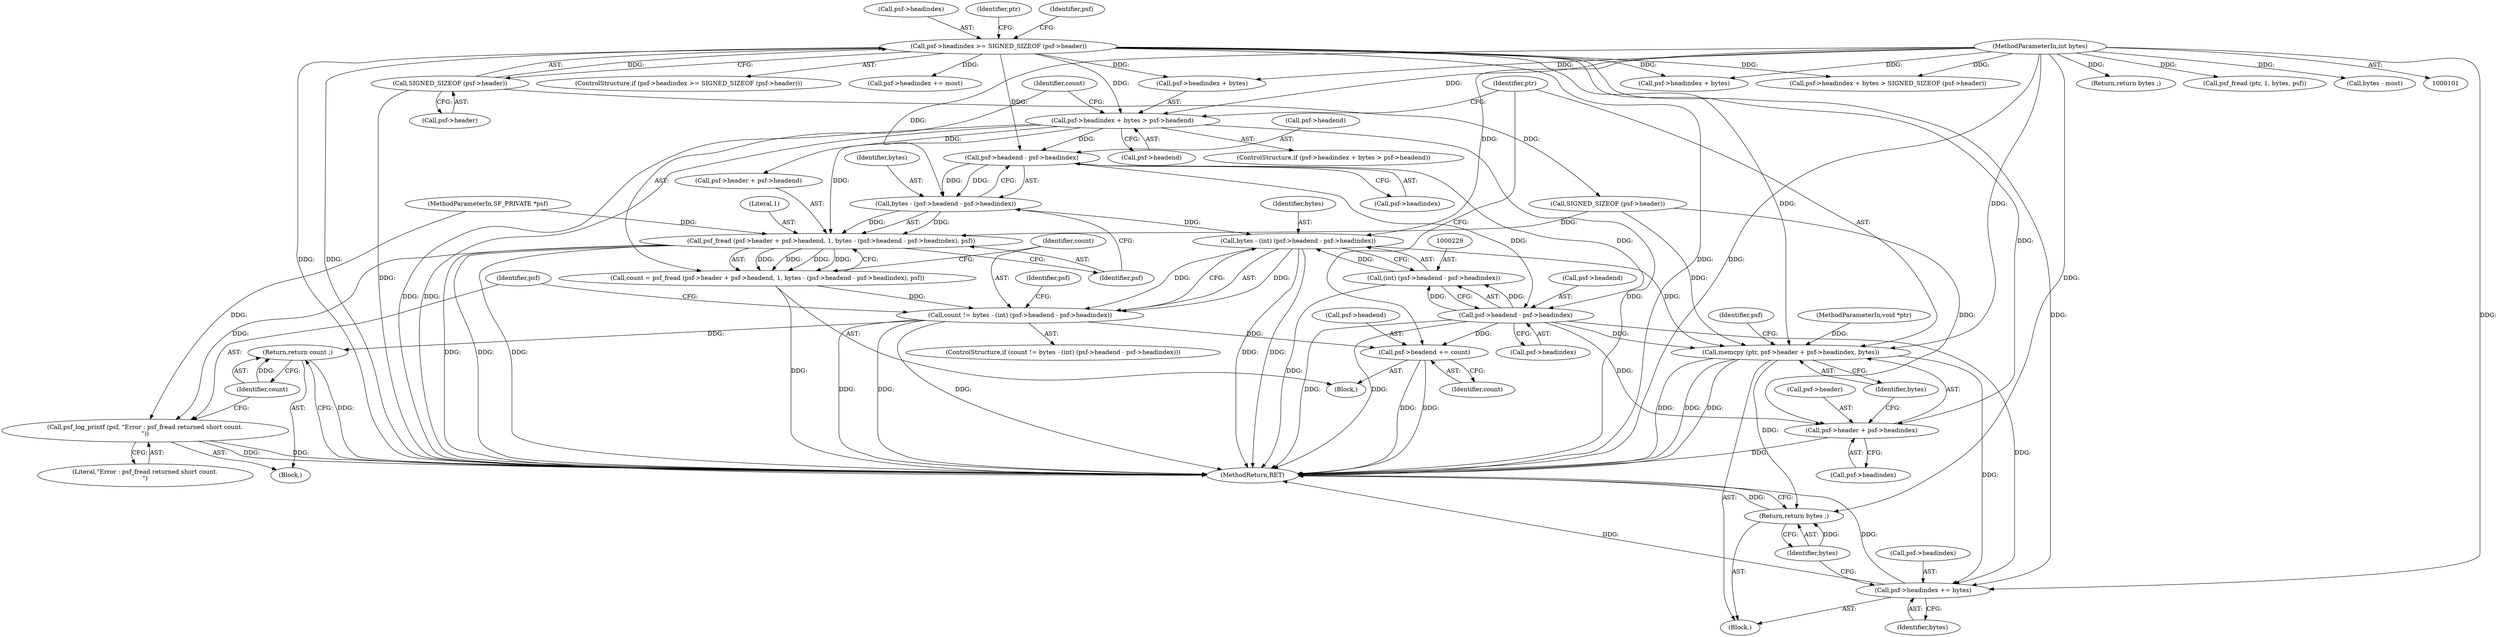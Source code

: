 digraph "1_libsndfile_708e996c87c5fae77b104ccfeb8f6db784c32074_13@pointer" {
"1000215" [label="(Call,psf->headend - psf->headindex)"];
"1000192" [label="(Call,psf->headindex + bytes > psf->headend)"];
"1000111" [label="(Call,psf->headindex >= SIGNED_SIZEOF (psf->header))"];
"1000115" [label="(Call,SIGNED_SIZEOF (psf->header))"];
"1000104" [label="(MethodParameterIn,int bytes)"];
"1000213" [label="(Call,bytes - (psf->headend - psf->headindex))"];
"1000204" [label="(Call,psf_fread (psf->header + psf->headend, 1, bytes - (psf->headend - psf->headindex), psf))"];
"1000202" [label="(Call,count = psf_fread (psf->header + psf->headend, 1, bytes - (psf->headend - psf->headindex), psf))"];
"1000224" [label="(Call,count != bytes - (int) (psf->headend - psf->headindex))"];
"1000241" [label="(Return,return count ;)"];
"1000243" [label="(Call,psf->headend += count)"];
"1000238" [label="(Call,psf_log_printf (psf, \"Error : psf_fread returned short count.\n\"))"];
"1000226" [label="(Call,bytes - (int) (psf->headend - psf->headindex))"];
"1000248" [label="(Call,memcpy (ptr, psf->header + psf->headindex, bytes))"];
"1000258" [label="(Call,psf->headindex += bytes)"];
"1000263" [label="(Return,return bytes ;)"];
"1000230" [label="(Call,psf->headend - psf->headindex)"];
"1000228" [label="(Call,(int) (psf->headend - psf->headindex))"];
"1000250" [label="(Call,psf->header + psf->headindex)"];
"1000205" [label="(Call,psf->header + psf->headend)"];
"1000201" [label="(Block,)"];
"1000189" [label="(Return,return bytes ;)"];
"1000260" [label="(Identifier,psf)"];
"1000228" [label="(Call,(int) (psf->headend - psf->headindex))"];
"1000227" [label="(Identifier,bytes)"];
"1000254" [label="(Call,psf->headindex)"];
"1000234" [label="(Call,psf->headindex)"];
"1000245" [label="(Identifier,psf)"];
"1000193" [label="(Call,psf->headindex + bytes)"];
"1000110" [label="(ControlStructure,if (psf->headindex >= SIGNED_SIZEOF (psf->header)))"];
"1000112" [label="(Call,psf->headindex)"];
"1000249" [label="(Identifier,ptr)"];
"1000203" [label="(Identifier,count)"];
"1000216" [label="(Call,psf->headend)"];
"1000224" [label="(Call,count != bytes - (int) (psf->headend - psf->headindex))"];
"1000226" [label="(Call,bytes - (int) (psf->headend - psf->headindex))"];
"1000120" [label="(Call,psf_fread (ptr, 1, bytes, psf))"];
"1000225" [label="(Identifier,count)"];
"1000237" [label="(Block,)"];
"1000192" [label="(Call,psf->headindex + bytes > psf->headend)"];
"1000202" [label="(Call,count = psf_fread (psf->header + psf->headend, 1, bytes - (psf->headend - psf->headindex), psf))"];
"1000239" [label="(Identifier,psf)"];
"1000241" [label="(Return,return count ;)"];
"1000257" [label="(Identifier,bytes)"];
"1000265" [label="(MethodReturn,RET)"];
"1000259" [label="(Call,psf->headindex)"];
"1000213" [label="(Call,bytes - (psf->headend - psf->headindex))"];
"1000219" [label="(Call,psf->headindex)"];
"1000240" [label="(Literal,\"Error : psf_fread returned short count.\n\")"];
"1000262" [label="(Identifier,bytes)"];
"1000244" [label="(Call,psf->headend)"];
"1000104" [label="(MethodParameterIn,int bytes)"];
"1000243" [label="(Call,psf->headend += count)"];
"1000204" [label="(Call,psf_fread (psf->header + psf->headend, 1, bytes - (psf->headend - psf->headindex), psf))"];
"1000242" [label="(Identifier,count)"];
"1000250" [label="(Call,psf->header + psf->headindex)"];
"1000248" [label="(Call,memcpy (ptr, psf->header + psf->headindex, bytes))"];
"1000116" [label="(Call,psf->header)"];
"1000264" [label="(Identifier,bytes)"];
"1000173" [label="(Call,psf->headindex += most)"];
"1000258" [label="(Call,psf->headindex += bytes)"];
"1000127" [label="(Call,psf->headindex + bytes)"];
"1000132" [label="(Call,SIGNED_SIZEOF (psf->header))"];
"1000222" [label="(Identifier,psf)"];
"1000215" [label="(Call,psf->headend - psf->headindex)"];
"1000115" [label="(Call,SIGNED_SIZEOF (psf->header))"];
"1000212" [label="(Literal,1)"];
"1000238" [label="(Call,psf_log_printf (psf, \"Error : psf_fread returned short count.\n\"))"];
"1000198" [label="(Call,psf->headend)"];
"1000231" [label="(Call,psf->headend)"];
"1000121" [label="(Identifier,ptr)"];
"1000230" [label="(Call,psf->headend - psf->headindex)"];
"1000105" [label="(Block,)"];
"1000247" [label="(Identifier,count)"];
"1000263" [label="(Return,return bytes ;)"];
"1000184" [label="(Call,bytes - most)"];
"1000191" [label="(ControlStructure,if (psf->headindex + bytes > psf->headend))"];
"1000223" [label="(ControlStructure,if (count != bytes - (int) (psf->headend - psf->headindex)))"];
"1000103" [label="(MethodParameterIn,void *ptr)"];
"1000129" [label="(Identifier,psf)"];
"1000126" [label="(Call,psf->headindex + bytes > SIGNED_SIZEOF (psf->header))"];
"1000214" [label="(Identifier,bytes)"];
"1000102" [label="(MethodParameterIn,SF_PRIVATE *psf)"];
"1000251" [label="(Call,psf->header)"];
"1000111" [label="(Call,psf->headindex >= SIGNED_SIZEOF (psf->header))"];
"1000215" -> "1000213"  [label="AST: "];
"1000215" -> "1000219"  [label="CFG: "];
"1000216" -> "1000215"  [label="AST: "];
"1000219" -> "1000215"  [label="AST: "];
"1000213" -> "1000215"  [label="CFG: "];
"1000215" -> "1000213"  [label="DDG: "];
"1000215" -> "1000213"  [label="DDG: "];
"1000192" -> "1000215"  [label="DDG: "];
"1000111" -> "1000215"  [label="DDG: "];
"1000215" -> "1000230"  [label="DDG: "];
"1000215" -> "1000230"  [label="DDG: "];
"1000192" -> "1000191"  [label="AST: "];
"1000192" -> "1000198"  [label="CFG: "];
"1000193" -> "1000192"  [label="AST: "];
"1000198" -> "1000192"  [label="AST: "];
"1000203" -> "1000192"  [label="CFG: "];
"1000249" -> "1000192"  [label="CFG: "];
"1000192" -> "1000265"  [label="DDG: "];
"1000192" -> "1000265"  [label="DDG: "];
"1000192" -> "1000265"  [label="DDG: "];
"1000111" -> "1000192"  [label="DDG: "];
"1000104" -> "1000192"  [label="DDG: "];
"1000192" -> "1000204"  [label="DDG: "];
"1000192" -> "1000205"  [label="DDG: "];
"1000111" -> "1000110"  [label="AST: "];
"1000111" -> "1000115"  [label="CFG: "];
"1000112" -> "1000111"  [label="AST: "];
"1000115" -> "1000111"  [label="AST: "];
"1000121" -> "1000111"  [label="CFG: "];
"1000129" -> "1000111"  [label="CFG: "];
"1000111" -> "1000265"  [label="DDG: "];
"1000111" -> "1000265"  [label="DDG: "];
"1000111" -> "1000265"  [label="DDG: "];
"1000115" -> "1000111"  [label="DDG: "];
"1000111" -> "1000126"  [label="DDG: "];
"1000111" -> "1000127"  [label="DDG: "];
"1000111" -> "1000173"  [label="DDG: "];
"1000111" -> "1000193"  [label="DDG: "];
"1000111" -> "1000248"  [label="DDG: "];
"1000111" -> "1000250"  [label="DDG: "];
"1000111" -> "1000258"  [label="DDG: "];
"1000115" -> "1000116"  [label="CFG: "];
"1000116" -> "1000115"  [label="AST: "];
"1000115" -> "1000265"  [label="DDG: "];
"1000115" -> "1000132"  [label="DDG: "];
"1000104" -> "1000101"  [label="AST: "];
"1000104" -> "1000265"  [label="DDG: "];
"1000104" -> "1000120"  [label="DDG: "];
"1000104" -> "1000126"  [label="DDG: "];
"1000104" -> "1000127"  [label="DDG: "];
"1000104" -> "1000184"  [label="DDG: "];
"1000104" -> "1000189"  [label="DDG: "];
"1000104" -> "1000193"  [label="DDG: "];
"1000104" -> "1000213"  [label="DDG: "];
"1000104" -> "1000226"  [label="DDG: "];
"1000104" -> "1000248"  [label="DDG: "];
"1000104" -> "1000258"  [label="DDG: "];
"1000104" -> "1000263"  [label="DDG: "];
"1000213" -> "1000204"  [label="AST: "];
"1000214" -> "1000213"  [label="AST: "];
"1000222" -> "1000213"  [label="CFG: "];
"1000213" -> "1000204"  [label="DDG: "];
"1000213" -> "1000204"  [label="DDG: "];
"1000213" -> "1000226"  [label="DDG: "];
"1000204" -> "1000202"  [label="AST: "];
"1000204" -> "1000222"  [label="CFG: "];
"1000205" -> "1000204"  [label="AST: "];
"1000212" -> "1000204"  [label="AST: "];
"1000222" -> "1000204"  [label="AST: "];
"1000202" -> "1000204"  [label="CFG: "];
"1000204" -> "1000265"  [label="DDG: "];
"1000204" -> "1000265"  [label="DDG: "];
"1000204" -> "1000265"  [label="DDG: "];
"1000204" -> "1000202"  [label="DDG: "];
"1000204" -> "1000202"  [label="DDG: "];
"1000204" -> "1000202"  [label="DDG: "];
"1000204" -> "1000202"  [label="DDG: "];
"1000132" -> "1000204"  [label="DDG: "];
"1000102" -> "1000204"  [label="DDG: "];
"1000204" -> "1000238"  [label="DDG: "];
"1000202" -> "1000201"  [label="AST: "];
"1000203" -> "1000202"  [label="AST: "];
"1000225" -> "1000202"  [label="CFG: "];
"1000202" -> "1000265"  [label="DDG: "];
"1000202" -> "1000224"  [label="DDG: "];
"1000224" -> "1000223"  [label="AST: "];
"1000224" -> "1000226"  [label="CFG: "];
"1000225" -> "1000224"  [label="AST: "];
"1000226" -> "1000224"  [label="AST: "];
"1000239" -> "1000224"  [label="CFG: "];
"1000245" -> "1000224"  [label="CFG: "];
"1000224" -> "1000265"  [label="DDG: "];
"1000224" -> "1000265"  [label="DDG: "];
"1000224" -> "1000265"  [label="DDG: "];
"1000226" -> "1000224"  [label="DDG: "];
"1000226" -> "1000224"  [label="DDG: "];
"1000224" -> "1000241"  [label="DDG: "];
"1000224" -> "1000243"  [label="DDG: "];
"1000241" -> "1000237"  [label="AST: "];
"1000241" -> "1000242"  [label="CFG: "];
"1000242" -> "1000241"  [label="AST: "];
"1000265" -> "1000241"  [label="CFG: "];
"1000241" -> "1000265"  [label="DDG: "];
"1000242" -> "1000241"  [label="DDG: "];
"1000243" -> "1000201"  [label="AST: "];
"1000243" -> "1000247"  [label="CFG: "];
"1000244" -> "1000243"  [label="AST: "];
"1000247" -> "1000243"  [label="AST: "];
"1000249" -> "1000243"  [label="CFG: "];
"1000243" -> "1000265"  [label="DDG: "];
"1000243" -> "1000265"  [label="DDG: "];
"1000230" -> "1000243"  [label="DDG: "];
"1000238" -> "1000237"  [label="AST: "];
"1000238" -> "1000240"  [label="CFG: "];
"1000239" -> "1000238"  [label="AST: "];
"1000240" -> "1000238"  [label="AST: "];
"1000242" -> "1000238"  [label="CFG: "];
"1000238" -> "1000265"  [label="DDG: "];
"1000238" -> "1000265"  [label="DDG: "];
"1000102" -> "1000238"  [label="DDG: "];
"1000226" -> "1000228"  [label="CFG: "];
"1000227" -> "1000226"  [label="AST: "];
"1000228" -> "1000226"  [label="AST: "];
"1000226" -> "1000265"  [label="DDG: "];
"1000226" -> "1000265"  [label="DDG: "];
"1000228" -> "1000226"  [label="DDG: "];
"1000226" -> "1000248"  [label="DDG: "];
"1000248" -> "1000105"  [label="AST: "];
"1000248" -> "1000257"  [label="CFG: "];
"1000249" -> "1000248"  [label="AST: "];
"1000250" -> "1000248"  [label="AST: "];
"1000257" -> "1000248"  [label="AST: "];
"1000260" -> "1000248"  [label="CFG: "];
"1000248" -> "1000265"  [label="DDG: "];
"1000248" -> "1000265"  [label="DDG: "];
"1000248" -> "1000265"  [label="DDG: "];
"1000103" -> "1000248"  [label="DDG: "];
"1000132" -> "1000248"  [label="DDG: "];
"1000230" -> "1000248"  [label="DDG: "];
"1000248" -> "1000258"  [label="DDG: "];
"1000248" -> "1000263"  [label="DDG: "];
"1000258" -> "1000105"  [label="AST: "];
"1000258" -> "1000262"  [label="CFG: "];
"1000259" -> "1000258"  [label="AST: "];
"1000262" -> "1000258"  [label="AST: "];
"1000264" -> "1000258"  [label="CFG: "];
"1000258" -> "1000265"  [label="DDG: "];
"1000258" -> "1000265"  [label="DDG: "];
"1000230" -> "1000258"  [label="DDG: "];
"1000263" -> "1000105"  [label="AST: "];
"1000263" -> "1000264"  [label="CFG: "];
"1000264" -> "1000263"  [label="AST: "];
"1000265" -> "1000263"  [label="CFG: "];
"1000263" -> "1000265"  [label="DDG: "];
"1000264" -> "1000263"  [label="DDG: "];
"1000230" -> "1000228"  [label="AST: "];
"1000230" -> "1000234"  [label="CFG: "];
"1000231" -> "1000230"  [label="AST: "];
"1000234" -> "1000230"  [label="AST: "];
"1000228" -> "1000230"  [label="CFG: "];
"1000230" -> "1000265"  [label="DDG: "];
"1000230" -> "1000265"  [label="DDG: "];
"1000230" -> "1000228"  [label="DDG: "];
"1000230" -> "1000228"  [label="DDG: "];
"1000230" -> "1000250"  [label="DDG: "];
"1000229" -> "1000228"  [label="AST: "];
"1000228" -> "1000265"  [label="DDG: "];
"1000250" -> "1000254"  [label="CFG: "];
"1000251" -> "1000250"  [label="AST: "];
"1000254" -> "1000250"  [label="AST: "];
"1000257" -> "1000250"  [label="CFG: "];
"1000250" -> "1000265"  [label="DDG: "];
"1000132" -> "1000250"  [label="DDG: "];
}
